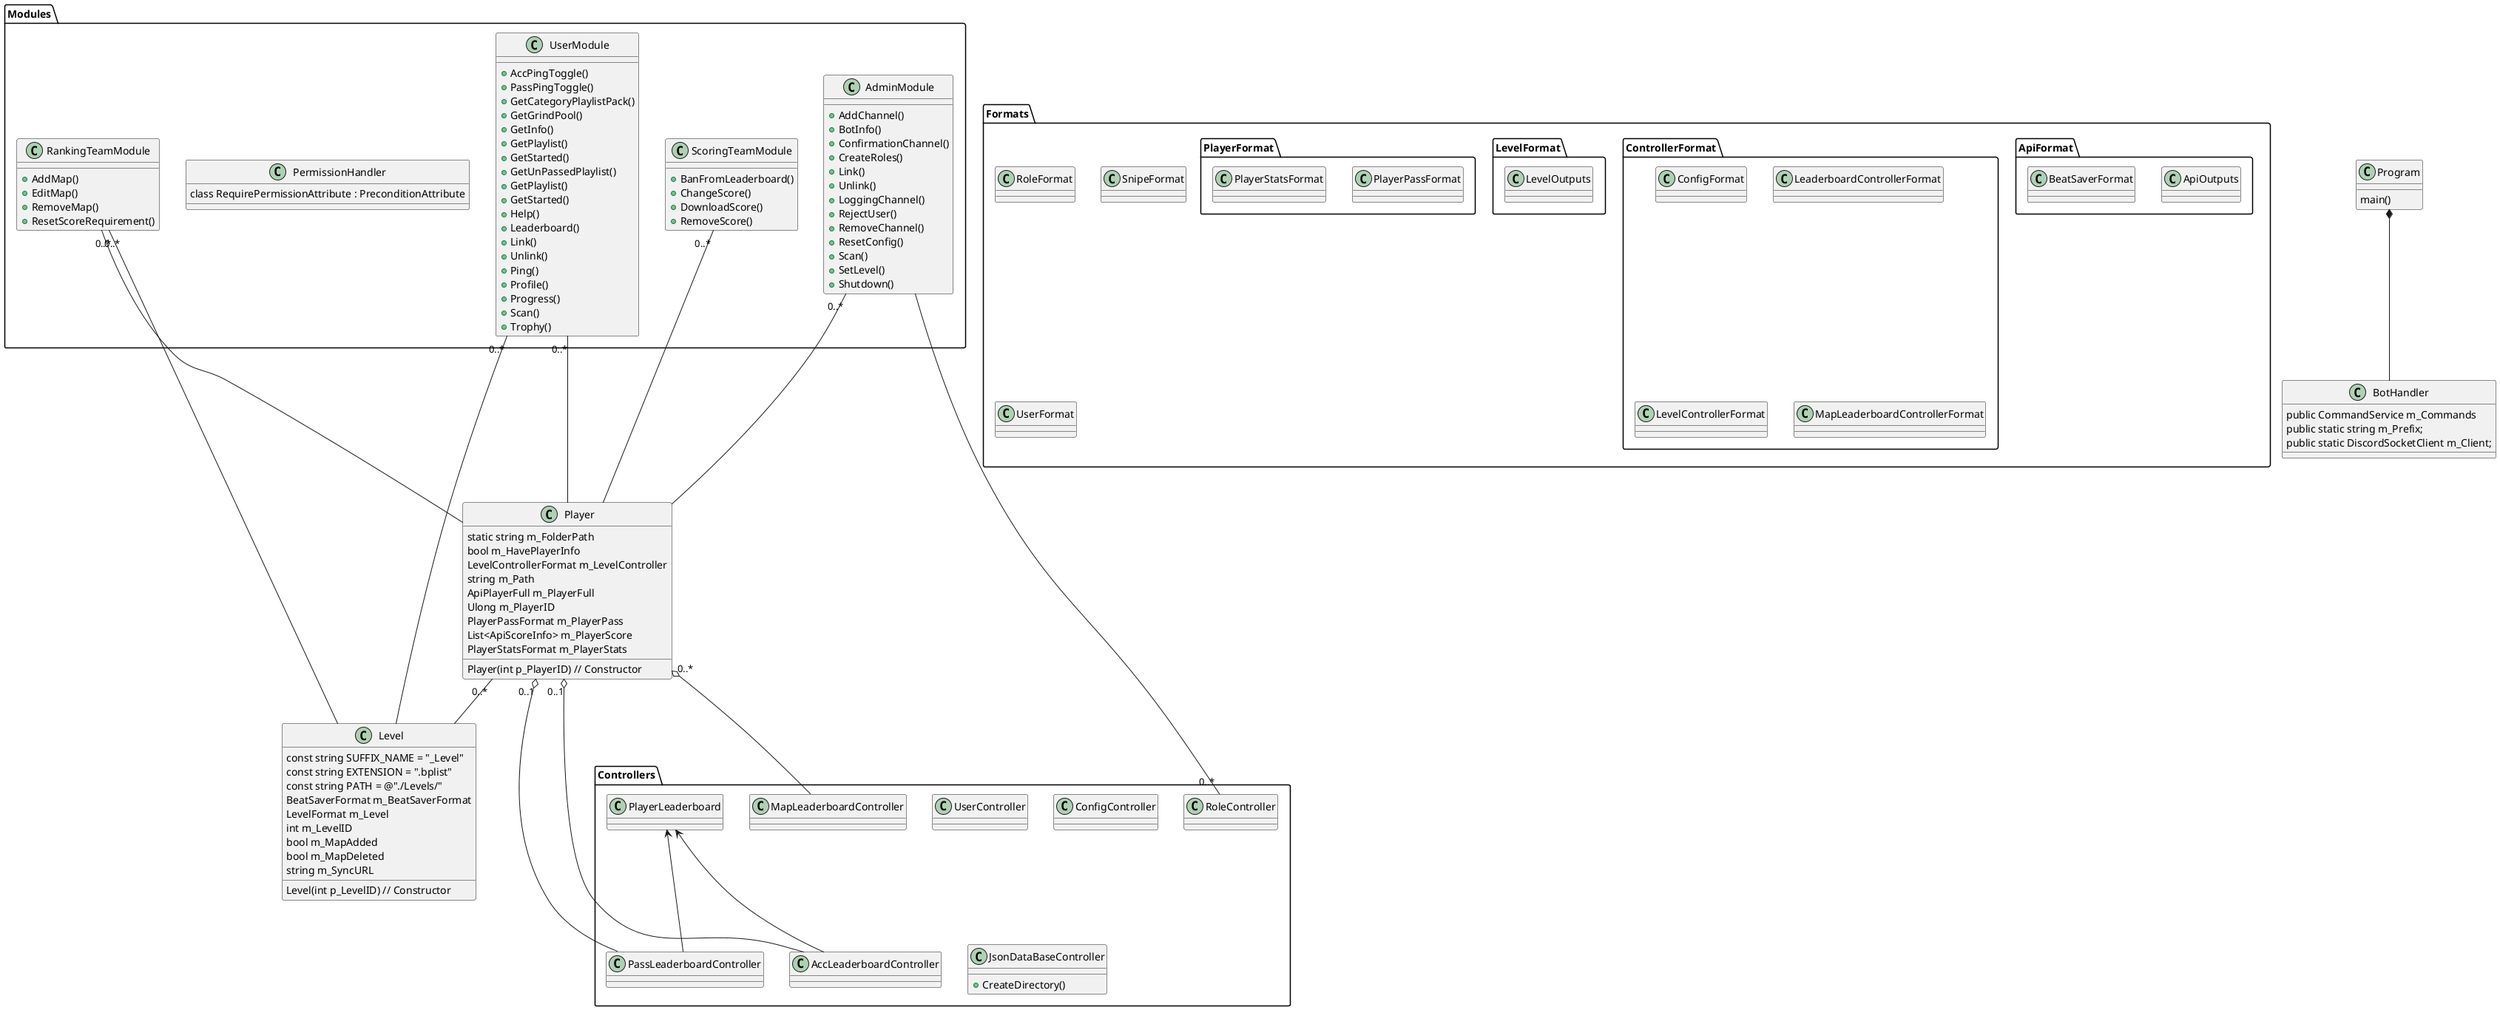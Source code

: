 ﻿@startuml
'https://plantuml.com/class-diagram

Class BotHandler{
public CommandService m_Commands
public static string m_Prefix;
public static DiscordSocketClient m_Client;
}

Class Program{
main()
}

Class Level{
const string SUFFIX_NAME = "_Level"
const string EXTENSION = ".bplist"
const string PATH = @"./Levels/"
BeatSaverFormat m_BeatSaverFormat
LevelFormat m_Level
int m_LevelID
bool m_MapAdded
bool m_MapDeleted
string m_SyncURL

Level(int p_LevelID) // Constructor
}


Class Player {
static string m_FolderPath
bool m_HavePlayerInfo
LevelControllerFormat m_LevelController
string m_Path
ApiPlayerFull m_PlayerFull
Ulong m_PlayerID
PlayerPassFormat m_PlayerPass
List<ApiScoreInfo> m_PlayerScore
PlayerStatsFormat m_PlayerStats

Player(int p_PlayerID) // Constructor
}

package Modules{
    Class PermissionHandler{
    class RequirePermissionAttribute : PreconditionAttribute
    }

    Class AdminModule {
    +AddChannel()
    +BotInfo()
    +ConfirmationChannel()
    +CreateRoles()
    +Link()
    +Unlink()
    +LoggingChannel()
    +RejectUser()
    +RemoveChannel()
    +ResetConfig()
    +Scan()
    +SetLevel()
    +Shutdown()
    }
    
    Class RankingTeamModule {
    +AddMap()
    +EditMap()
    +RemoveMap()
    +ResetScoreRequirement()
    }
    
    Class ScoringTeamModule {
    +BanFromLeaderboard()
    +ChangeScore()
    +DownloadScore()
    +RemoveScore()
    }
    
    Class UserModule {
    +AccPingToggle()
    +PassPingToggle()
    +GetCategoryPlaylistPack()
    +GetGrindPool()
    +GetInfo()
    +GetPlaylist()
    +GetStarted()
    +GetUnPassedPlaylist()
    +GetPlaylist()
    +GetStarted()
    +Help()
    +Leaderboard()
    +Link()
    +Unlink()
    +Ping()
    +Profile()
    +Progress()
    +Scan()
    +Trophy()
    }
}

package Controllers{
    Class MapLeaderboardController {
    
    }
    
    Class RoleController {
    }
    
    Class UserController {
    }
    
    Class PlayerLeaderboard{
    }
    
    Class AccLeaderboardController{
    }
    
    Class PassLeaderboardController{
    }
    
    Class ConfigController
    
    
    Class JsonDataBaseController{
    +CreateDirectory()
    }
}

package Formats{
    package ApiFormat{
    Class ApiOutputs
    Class BeatSaverFormat
    }
    package ControllerFormat{
    Class ConfigFormat
    Class LeaderboardControllerFormat
    Class LevelControllerFormat
    Class MapLeaderboardControllerFormat   
    }
    package LevelFormat{
    Class LevelOutputs
    }
    package PlayerFormat{
    Class PlayerPassFormat
    Class PlayerStatsFormat
    }
    Class RoleFormat
    Class SnipeFormat
    Class UserFormat
}

PlayerLeaderboard <-- AccLeaderboardController
PlayerLeaderboard <-- PassLeaderboardController

Program *-- BotHandler

AdminModule "0..*" --- Player
RankingTeamModule  "0..*" --- Player
ScoringTeamModule  "0..*" --- Player
UserModule  "0..*" --- Player

RankingTeamModule "0..*" - Level
UserModule "0..*" - Level
Player "0..*" -- Level

Player "0..*" o--- MapLeaderboardController
Player "0..1" o--- PassLeaderboardController
Player "0..1" o--- AccLeaderboardController


RoleController "0..*" - AdminModule


@enduml